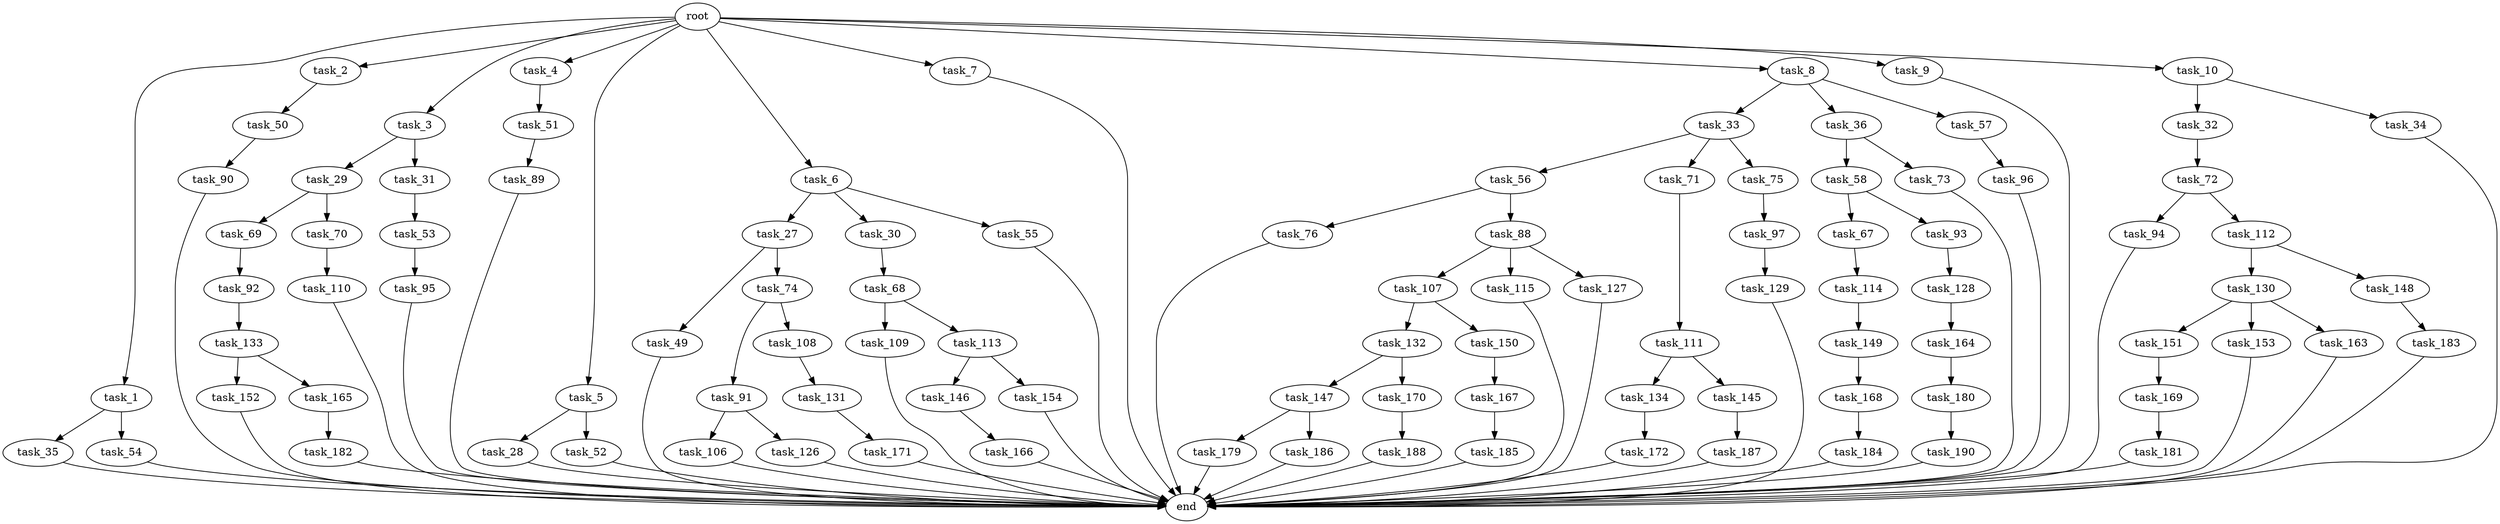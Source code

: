 digraph G {
  root [size="0.000000"];
  task_1 [size="102.400000"];
  task_2 [size="102.400000"];
  task_3 [size="102.400000"];
  task_4 [size="102.400000"];
  task_5 [size="102.400000"];
  task_6 [size="102.400000"];
  task_7 [size="102.400000"];
  task_8 [size="102.400000"];
  task_9 [size="102.400000"];
  task_10 [size="102.400000"];
  task_27 [size="3435973836.800000"];
  task_28 [size="13743895347.200001"];
  task_29 [size="30923764531.200001"];
  task_30 [size="3435973836.800000"];
  task_31 [size="30923764531.200001"];
  task_32 [size="13743895347.200001"];
  task_33 [size="21474836480.000000"];
  task_34 [size="13743895347.200001"];
  task_35 [size="13743895347.200001"];
  task_36 [size="21474836480.000000"];
  task_49 [size="54975581388.800003"];
  task_50 [size="3435973836.800000"];
  task_51 [size="21474836480.000000"];
  task_52 [size="13743895347.200001"];
  task_53 [size="30923764531.200001"];
  task_54 [size="13743895347.200001"];
  task_55 [size="3435973836.800000"];
  task_56 [size="69578470195.199997"];
  task_57 [size="21474836480.000000"];
  task_58 [size="30923764531.200001"];
  task_67 [size="42090679500.800003"];
  task_68 [size="21474836480.000000"];
  task_69 [size="42090679500.800003"];
  task_70 [size="42090679500.800003"];
  task_71 [size="69578470195.199997"];
  task_72 [size="7730941132.800000"];
  task_73 [size="30923764531.200001"];
  task_74 [size="54975581388.800003"];
  task_75 [size="69578470195.199997"];
  task_76 [size="30923764531.200001"];
  task_88 [size="30923764531.200001"];
  task_89 [size="13743895347.200001"];
  task_90 [size="54975581388.800003"];
  task_91 [size="69578470195.199997"];
  task_92 [size="21474836480.000000"];
  task_93 [size="42090679500.800003"];
  task_94 [size="69578470195.199997"];
  task_95 [size="3435973836.800000"];
  task_96 [size="3435973836.800000"];
  task_97 [size="13743895347.200001"];
  task_106 [size="85899345920.000000"];
  task_107 [size="13743895347.200001"];
  task_108 [size="69578470195.199997"];
  task_109 [size="85899345920.000000"];
  task_110 [size="3435973836.800000"];
  task_111 [size="3435973836.800000"];
  task_112 [size="69578470195.199997"];
  task_113 [size="85899345920.000000"];
  task_114 [size="3435973836.800000"];
  task_115 [size="13743895347.200001"];
  task_126 [size="85899345920.000000"];
  task_127 [size="13743895347.200001"];
  task_128 [size="85899345920.000000"];
  task_129 [size="30923764531.200001"];
  task_130 [size="54975581388.800003"];
  task_131 [size="69578470195.199997"];
  task_132 [size="69578470195.199997"];
  task_133 [size="69578470195.199997"];
  task_134 [size="54975581388.800003"];
  task_145 [size="54975581388.800003"];
  task_146 [size="54975581388.800003"];
  task_147 [size="21474836480.000000"];
  task_148 [size="54975581388.800003"];
  task_149 [size="69578470195.199997"];
  task_150 [size="69578470195.199997"];
  task_151 [size="21474836480.000000"];
  task_152 [size="30923764531.200001"];
  task_153 [size="21474836480.000000"];
  task_154 [size="54975581388.800003"];
  task_163 [size="21474836480.000000"];
  task_164 [size="7730941132.800000"];
  task_165 [size="30923764531.200001"];
  task_166 [size="85899345920.000000"];
  task_167 [size="30923764531.200001"];
  task_168 [size="69578470195.199997"];
  task_169 [size="30923764531.200001"];
  task_170 [size="21474836480.000000"];
  task_171 [size="54975581388.800003"];
  task_172 [size="21474836480.000000"];
  task_179 [size="69578470195.199997"];
  task_180 [size="54975581388.800003"];
  task_181 [size="69578470195.199997"];
  task_182 [size="3435973836.800000"];
  task_183 [size="54975581388.800003"];
  task_184 [size="3435973836.800000"];
  task_185 [size="21474836480.000000"];
  task_186 [size="69578470195.199997"];
  task_187 [size="3435973836.800000"];
  task_188 [size="85899345920.000000"];
  task_190 [size="30923764531.200001"];
  end [size="0.000000"];

  root -> task_1 [size="1.000000"];
  root -> task_2 [size="1.000000"];
  root -> task_3 [size="1.000000"];
  root -> task_4 [size="1.000000"];
  root -> task_5 [size="1.000000"];
  root -> task_6 [size="1.000000"];
  root -> task_7 [size="1.000000"];
  root -> task_8 [size="1.000000"];
  root -> task_9 [size="1.000000"];
  root -> task_10 [size="1.000000"];
  task_1 -> task_35 [size="134217728.000000"];
  task_1 -> task_54 [size="134217728.000000"];
  task_2 -> task_50 [size="33554432.000000"];
  task_3 -> task_29 [size="301989888.000000"];
  task_3 -> task_31 [size="301989888.000000"];
  task_4 -> task_51 [size="209715200.000000"];
  task_5 -> task_28 [size="134217728.000000"];
  task_5 -> task_52 [size="134217728.000000"];
  task_6 -> task_27 [size="33554432.000000"];
  task_6 -> task_30 [size="33554432.000000"];
  task_6 -> task_55 [size="33554432.000000"];
  task_7 -> end [size="1.000000"];
  task_8 -> task_33 [size="209715200.000000"];
  task_8 -> task_36 [size="209715200.000000"];
  task_8 -> task_57 [size="209715200.000000"];
  task_9 -> end [size="1.000000"];
  task_10 -> task_32 [size="134217728.000000"];
  task_10 -> task_34 [size="134217728.000000"];
  task_27 -> task_49 [size="536870912.000000"];
  task_27 -> task_74 [size="536870912.000000"];
  task_28 -> end [size="1.000000"];
  task_29 -> task_69 [size="411041792.000000"];
  task_29 -> task_70 [size="411041792.000000"];
  task_30 -> task_68 [size="209715200.000000"];
  task_31 -> task_53 [size="301989888.000000"];
  task_32 -> task_72 [size="75497472.000000"];
  task_33 -> task_56 [size="679477248.000000"];
  task_33 -> task_71 [size="679477248.000000"];
  task_33 -> task_75 [size="679477248.000000"];
  task_34 -> end [size="1.000000"];
  task_35 -> end [size="1.000000"];
  task_36 -> task_58 [size="301989888.000000"];
  task_36 -> task_73 [size="301989888.000000"];
  task_49 -> end [size="1.000000"];
  task_50 -> task_90 [size="536870912.000000"];
  task_51 -> task_89 [size="134217728.000000"];
  task_52 -> end [size="1.000000"];
  task_53 -> task_95 [size="33554432.000000"];
  task_54 -> end [size="1.000000"];
  task_55 -> end [size="1.000000"];
  task_56 -> task_76 [size="301989888.000000"];
  task_56 -> task_88 [size="301989888.000000"];
  task_57 -> task_96 [size="33554432.000000"];
  task_58 -> task_67 [size="411041792.000000"];
  task_58 -> task_93 [size="411041792.000000"];
  task_67 -> task_114 [size="33554432.000000"];
  task_68 -> task_109 [size="838860800.000000"];
  task_68 -> task_113 [size="838860800.000000"];
  task_69 -> task_92 [size="209715200.000000"];
  task_70 -> task_110 [size="33554432.000000"];
  task_71 -> task_111 [size="33554432.000000"];
  task_72 -> task_94 [size="679477248.000000"];
  task_72 -> task_112 [size="679477248.000000"];
  task_73 -> end [size="1.000000"];
  task_74 -> task_91 [size="679477248.000000"];
  task_74 -> task_108 [size="679477248.000000"];
  task_75 -> task_97 [size="134217728.000000"];
  task_76 -> end [size="1.000000"];
  task_88 -> task_107 [size="134217728.000000"];
  task_88 -> task_115 [size="134217728.000000"];
  task_88 -> task_127 [size="134217728.000000"];
  task_89 -> end [size="1.000000"];
  task_90 -> end [size="1.000000"];
  task_91 -> task_106 [size="838860800.000000"];
  task_91 -> task_126 [size="838860800.000000"];
  task_92 -> task_133 [size="679477248.000000"];
  task_93 -> task_128 [size="838860800.000000"];
  task_94 -> end [size="1.000000"];
  task_95 -> end [size="1.000000"];
  task_96 -> end [size="1.000000"];
  task_97 -> task_129 [size="301989888.000000"];
  task_106 -> end [size="1.000000"];
  task_107 -> task_132 [size="679477248.000000"];
  task_107 -> task_150 [size="679477248.000000"];
  task_108 -> task_131 [size="679477248.000000"];
  task_109 -> end [size="1.000000"];
  task_110 -> end [size="1.000000"];
  task_111 -> task_134 [size="536870912.000000"];
  task_111 -> task_145 [size="536870912.000000"];
  task_112 -> task_130 [size="536870912.000000"];
  task_112 -> task_148 [size="536870912.000000"];
  task_113 -> task_146 [size="536870912.000000"];
  task_113 -> task_154 [size="536870912.000000"];
  task_114 -> task_149 [size="679477248.000000"];
  task_115 -> end [size="1.000000"];
  task_126 -> end [size="1.000000"];
  task_127 -> end [size="1.000000"];
  task_128 -> task_164 [size="75497472.000000"];
  task_129 -> end [size="1.000000"];
  task_130 -> task_151 [size="209715200.000000"];
  task_130 -> task_153 [size="209715200.000000"];
  task_130 -> task_163 [size="209715200.000000"];
  task_131 -> task_171 [size="536870912.000000"];
  task_132 -> task_147 [size="209715200.000000"];
  task_132 -> task_170 [size="209715200.000000"];
  task_133 -> task_152 [size="301989888.000000"];
  task_133 -> task_165 [size="301989888.000000"];
  task_134 -> task_172 [size="209715200.000000"];
  task_145 -> task_187 [size="33554432.000000"];
  task_146 -> task_166 [size="838860800.000000"];
  task_147 -> task_179 [size="679477248.000000"];
  task_147 -> task_186 [size="679477248.000000"];
  task_148 -> task_183 [size="536870912.000000"];
  task_149 -> task_168 [size="679477248.000000"];
  task_150 -> task_167 [size="301989888.000000"];
  task_151 -> task_169 [size="301989888.000000"];
  task_152 -> end [size="1.000000"];
  task_153 -> end [size="1.000000"];
  task_154 -> end [size="1.000000"];
  task_163 -> end [size="1.000000"];
  task_164 -> task_180 [size="536870912.000000"];
  task_165 -> task_182 [size="33554432.000000"];
  task_166 -> end [size="1.000000"];
  task_167 -> task_185 [size="209715200.000000"];
  task_168 -> task_184 [size="33554432.000000"];
  task_169 -> task_181 [size="679477248.000000"];
  task_170 -> task_188 [size="838860800.000000"];
  task_171 -> end [size="1.000000"];
  task_172 -> end [size="1.000000"];
  task_179 -> end [size="1.000000"];
  task_180 -> task_190 [size="301989888.000000"];
  task_181 -> end [size="1.000000"];
  task_182 -> end [size="1.000000"];
  task_183 -> end [size="1.000000"];
  task_184 -> end [size="1.000000"];
  task_185 -> end [size="1.000000"];
  task_186 -> end [size="1.000000"];
  task_187 -> end [size="1.000000"];
  task_188 -> end [size="1.000000"];
  task_190 -> end [size="1.000000"];
}
